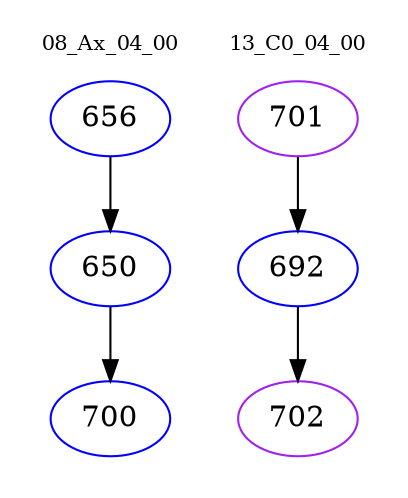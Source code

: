 digraph{
subgraph cluster_0 {
color = white
label = "08_Ax_04_00";
fontsize=10;
T0_656 [label="656", color="blue"]
T0_656 -> T0_650 [color="black"]
T0_650 [label="650", color="blue"]
T0_650 -> T0_700 [color="black"]
T0_700 [label="700", color="blue"]
}
subgraph cluster_1 {
color = white
label = "13_C0_04_00";
fontsize=10;
T1_701 [label="701", color="purple"]
T1_701 -> T1_692 [color="black"]
T1_692 [label="692", color="blue"]
T1_692 -> T1_702 [color="black"]
T1_702 [label="702", color="purple"]
}
}
